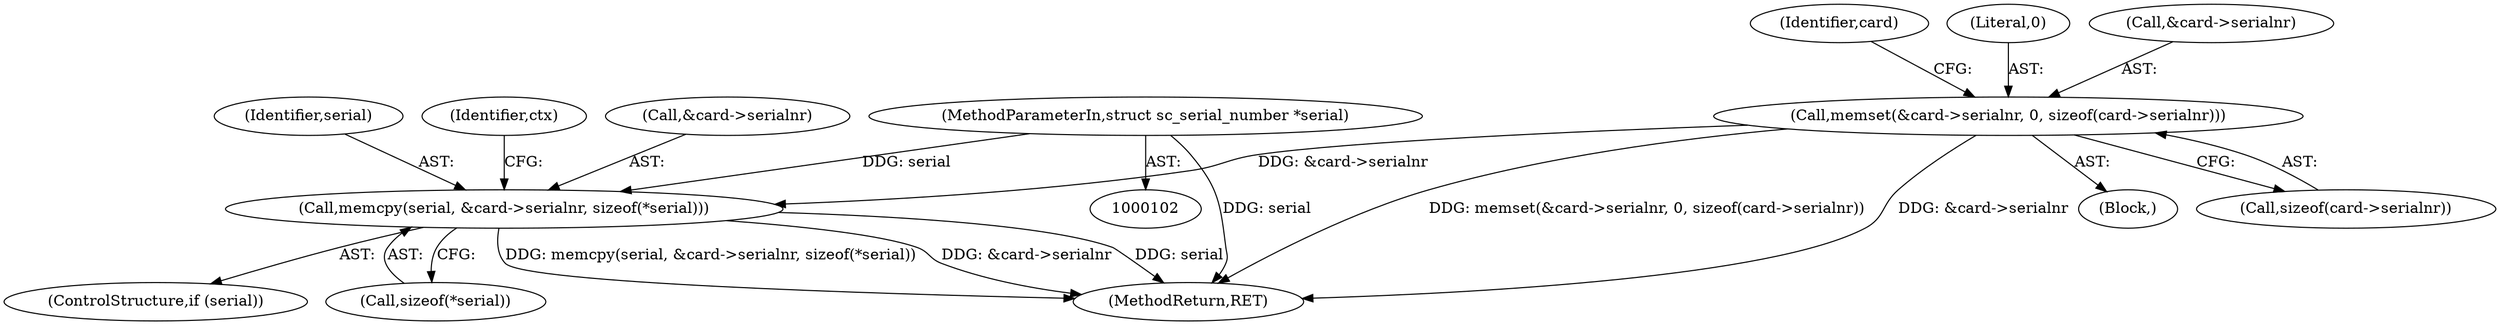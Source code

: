 digraph "0_OpenSC_8fe377e93b4b56060e5bbfb6f3142ceaeca744fa_10@API" {
"1000461" [label="(Call,memcpy(serial, &card->serialnr, sizeof(*serial)))"];
"1000104" [label="(MethodParameterIn,struct sc_serial_number *serial)"];
"1000135" [label="(Call,memset(&card->serialnr, 0, sizeof(card->serialnr)))"];
"1000461" [label="(Call,memcpy(serial, &card->serialnr, sizeof(*serial)))"];
"1000471" [label="(Identifier,ctx)"];
"1000104" [label="(MethodParameterIn,struct sc_serial_number *serial)"];
"1000459" [label="(ControlStructure,if (serial))"];
"1000146" [label="(Identifier,card)"];
"1000473" [label="(MethodReturn,RET)"];
"1000140" [label="(Literal,0)"];
"1000105" [label="(Block,)"];
"1000467" [label="(Call,sizeof(*serial))"];
"1000463" [label="(Call,&card->serialnr)"];
"1000141" [label="(Call,sizeof(card->serialnr))"];
"1000462" [label="(Identifier,serial)"];
"1000135" [label="(Call,memset(&card->serialnr, 0, sizeof(card->serialnr)))"];
"1000136" [label="(Call,&card->serialnr)"];
"1000461" -> "1000459"  [label="AST: "];
"1000461" -> "1000467"  [label="CFG: "];
"1000462" -> "1000461"  [label="AST: "];
"1000463" -> "1000461"  [label="AST: "];
"1000467" -> "1000461"  [label="AST: "];
"1000471" -> "1000461"  [label="CFG: "];
"1000461" -> "1000473"  [label="DDG: memcpy(serial, &card->serialnr, sizeof(*serial))"];
"1000461" -> "1000473"  [label="DDG: &card->serialnr"];
"1000461" -> "1000473"  [label="DDG: serial"];
"1000104" -> "1000461"  [label="DDG: serial"];
"1000135" -> "1000461"  [label="DDG: &card->serialnr"];
"1000104" -> "1000102"  [label="AST: "];
"1000104" -> "1000473"  [label="DDG: serial"];
"1000135" -> "1000105"  [label="AST: "];
"1000135" -> "1000141"  [label="CFG: "];
"1000136" -> "1000135"  [label="AST: "];
"1000140" -> "1000135"  [label="AST: "];
"1000141" -> "1000135"  [label="AST: "];
"1000146" -> "1000135"  [label="CFG: "];
"1000135" -> "1000473"  [label="DDG: memset(&card->serialnr, 0, sizeof(card->serialnr))"];
"1000135" -> "1000473"  [label="DDG: &card->serialnr"];
}
